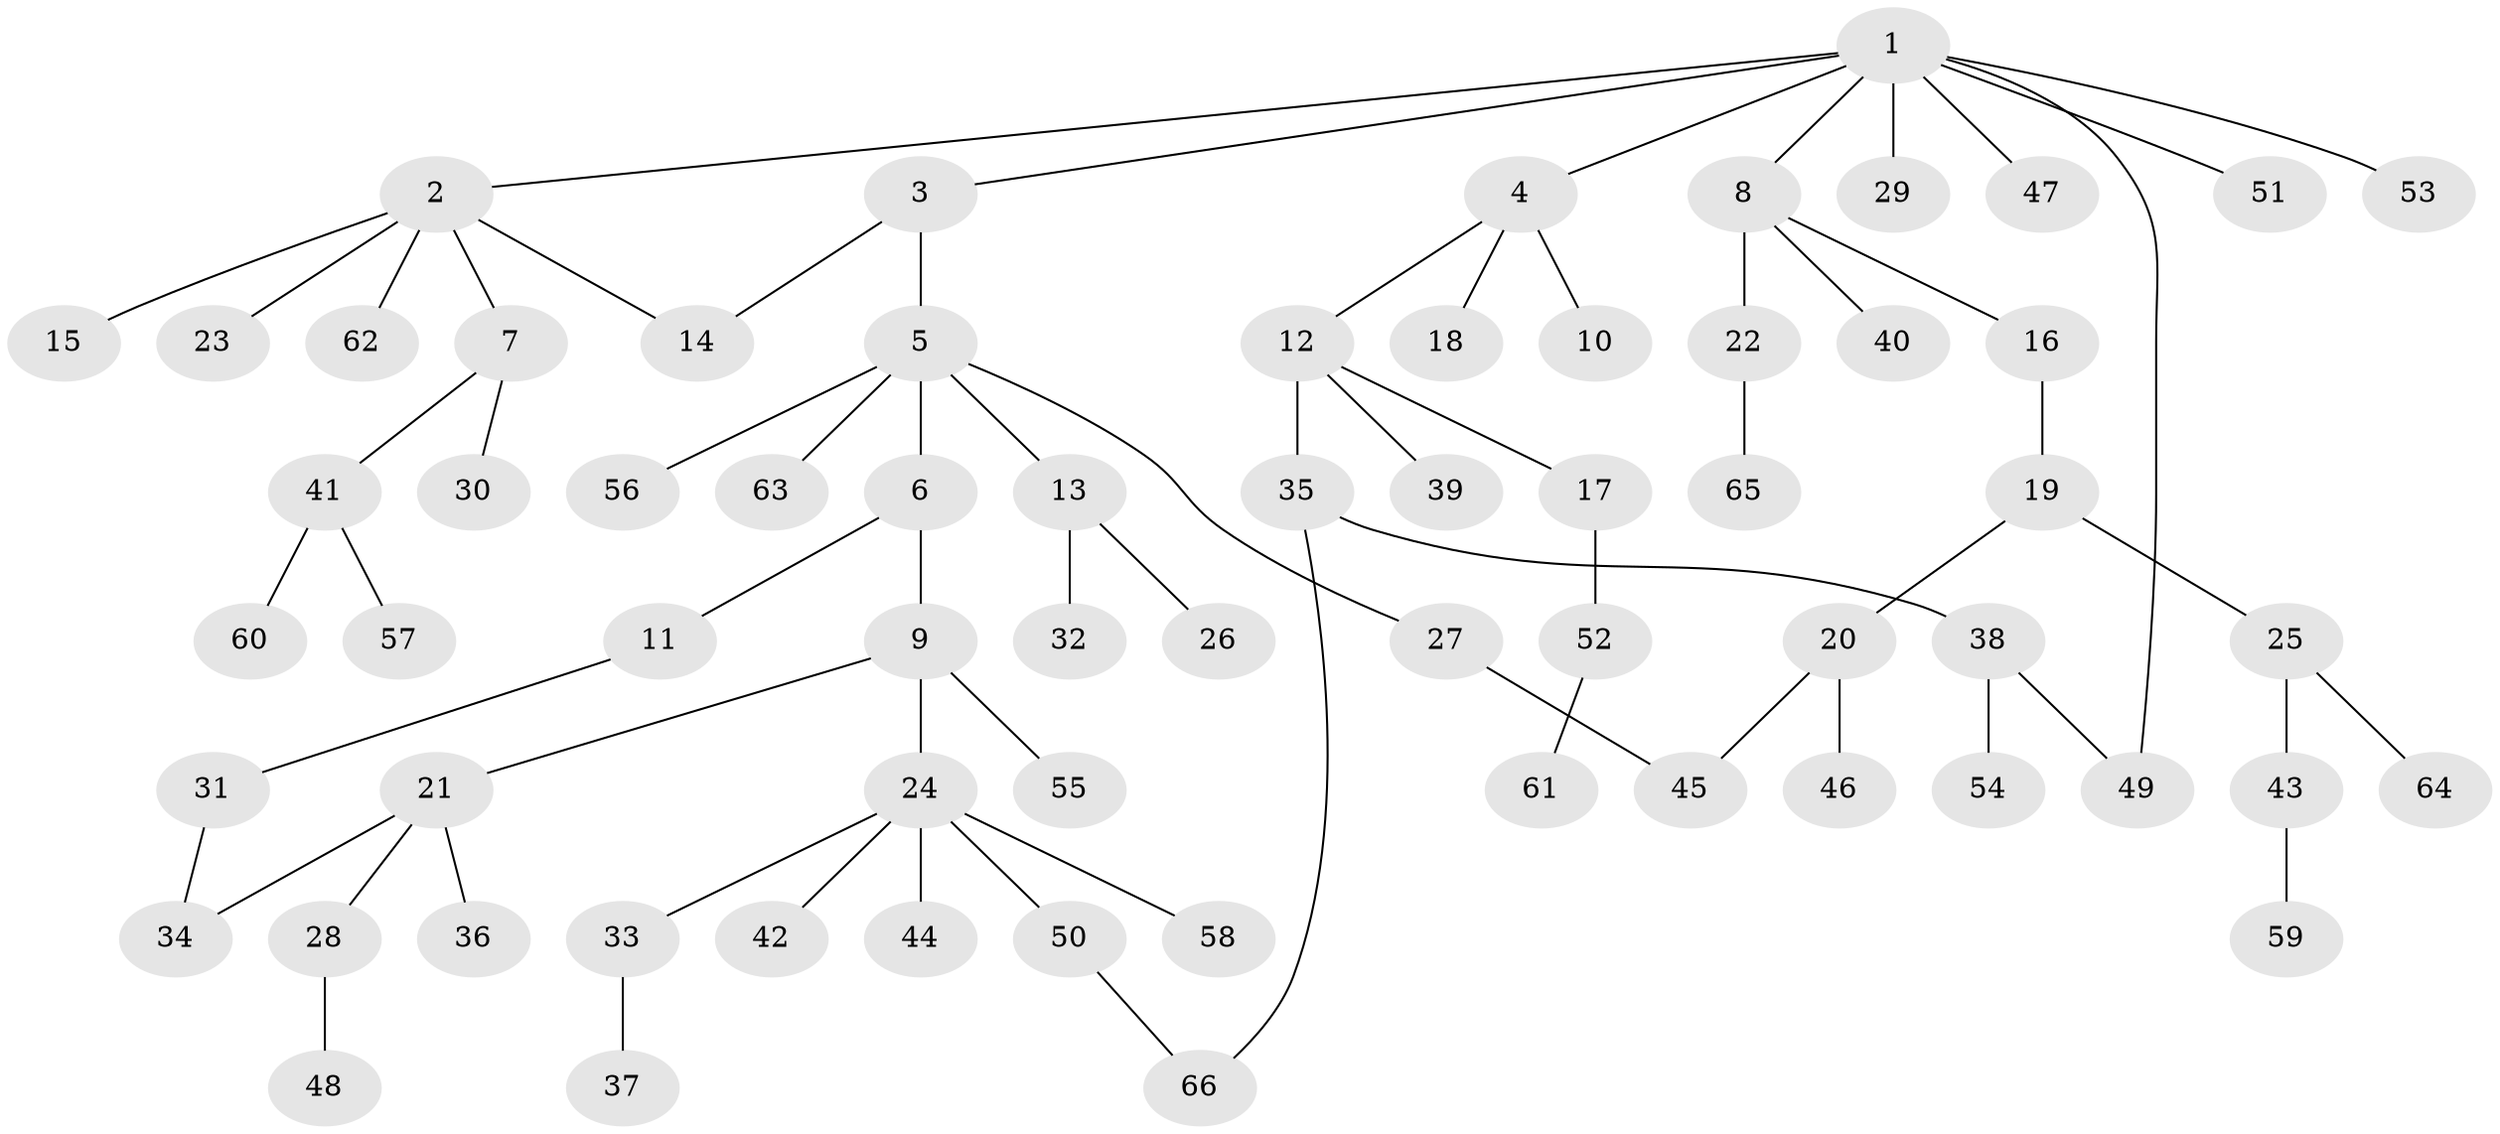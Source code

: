 // coarse degree distribution, {5: 0.058823529411764705, 4: 0.029411764705882353, 3: 0.29411764705882354, 2: 0.3235294117647059, 1: 0.29411764705882354}
// Generated by graph-tools (version 1.1) at 2025/48/03/04/25 22:48:52]
// undirected, 66 vertices, 70 edges
graph export_dot {
  node [color=gray90,style=filled];
  1;
  2;
  3;
  4;
  5;
  6;
  7;
  8;
  9;
  10;
  11;
  12;
  13;
  14;
  15;
  16;
  17;
  18;
  19;
  20;
  21;
  22;
  23;
  24;
  25;
  26;
  27;
  28;
  29;
  30;
  31;
  32;
  33;
  34;
  35;
  36;
  37;
  38;
  39;
  40;
  41;
  42;
  43;
  44;
  45;
  46;
  47;
  48;
  49;
  50;
  51;
  52;
  53;
  54;
  55;
  56;
  57;
  58;
  59;
  60;
  61;
  62;
  63;
  64;
  65;
  66;
  1 -- 2;
  1 -- 3;
  1 -- 4;
  1 -- 8;
  1 -- 29;
  1 -- 47;
  1 -- 49;
  1 -- 51;
  1 -- 53;
  2 -- 7;
  2 -- 14;
  2 -- 15;
  2 -- 23;
  2 -- 62;
  3 -- 5;
  3 -- 14;
  4 -- 10;
  4 -- 12;
  4 -- 18;
  5 -- 6;
  5 -- 13;
  5 -- 27;
  5 -- 56;
  5 -- 63;
  6 -- 9;
  6 -- 11;
  7 -- 30;
  7 -- 41;
  8 -- 16;
  8 -- 22;
  8 -- 40;
  9 -- 21;
  9 -- 24;
  9 -- 55;
  11 -- 31;
  12 -- 17;
  12 -- 35;
  12 -- 39;
  13 -- 26;
  13 -- 32;
  16 -- 19;
  17 -- 52;
  19 -- 20;
  19 -- 25;
  20 -- 45;
  20 -- 46;
  21 -- 28;
  21 -- 36;
  21 -- 34;
  22 -- 65;
  24 -- 33;
  24 -- 42;
  24 -- 44;
  24 -- 50;
  24 -- 58;
  25 -- 43;
  25 -- 64;
  27 -- 45;
  28 -- 48;
  31 -- 34;
  33 -- 37;
  35 -- 38;
  35 -- 66;
  38 -- 54;
  38 -- 49;
  41 -- 57;
  41 -- 60;
  43 -- 59;
  50 -- 66;
  52 -- 61;
}
